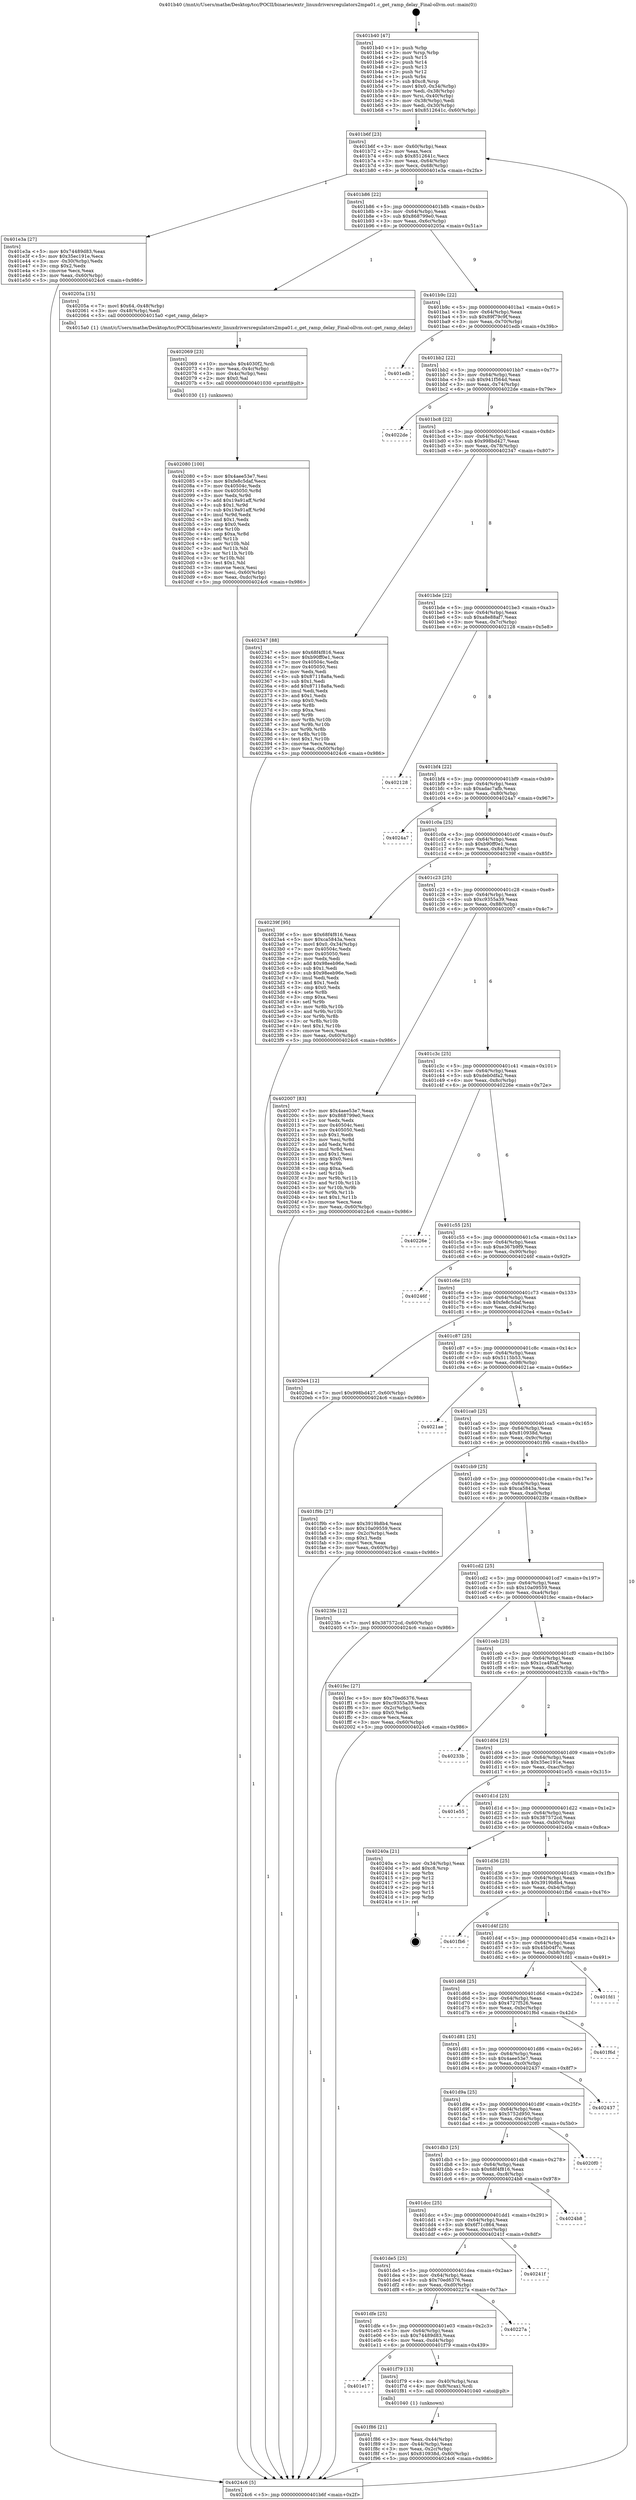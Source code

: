 digraph "0x401b40" {
  label = "0x401b40 (/mnt/c/Users/mathe/Desktop/tcc/POCII/binaries/extr_linuxdriversregulators2mpa01.c_get_ramp_delay_Final-ollvm.out::main(0))"
  labelloc = "t"
  node[shape=record]

  Entry [label="",width=0.3,height=0.3,shape=circle,fillcolor=black,style=filled]
  "0x401b6f" [label="{
     0x401b6f [23]\l
     | [instrs]\l
     &nbsp;&nbsp;0x401b6f \<+3\>: mov -0x60(%rbp),%eax\l
     &nbsp;&nbsp;0x401b72 \<+2\>: mov %eax,%ecx\l
     &nbsp;&nbsp;0x401b74 \<+6\>: sub $0x8512641c,%ecx\l
     &nbsp;&nbsp;0x401b7a \<+3\>: mov %eax,-0x64(%rbp)\l
     &nbsp;&nbsp;0x401b7d \<+3\>: mov %ecx,-0x68(%rbp)\l
     &nbsp;&nbsp;0x401b80 \<+6\>: je 0000000000401e3a \<main+0x2fa\>\l
  }"]
  "0x401e3a" [label="{
     0x401e3a [27]\l
     | [instrs]\l
     &nbsp;&nbsp;0x401e3a \<+5\>: mov $0x74489d83,%eax\l
     &nbsp;&nbsp;0x401e3f \<+5\>: mov $0x35ec191e,%ecx\l
     &nbsp;&nbsp;0x401e44 \<+3\>: mov -0x30(%rbp),%edx\l
     &nbsp;&nbsp;0x401e47 \<+3\>: cmp $0x2,%edx\l
     &nbsp;&nbsp;0x401e4a \<+3\>: cmovne %ecx,%eax\l
     &nbsp;&nbsp;0x401e4d \<+3\>: mov %eax,-0x60(%rbp)\l
     &nbsp;&nbsp;0x401e50 \<+5\>: jmp 00000000004024c6 \<main+0x986\>\l
  }"]
  "0x401b86" [label="{
     0x401b86 [22]\l
     | [instrs]\l
     &nbsp;&nbsp;0x401b86 \<+5\>: jmp 0000000000401b8b \<main+0x4b\>\l
     &nbsp;&nbsp;0x401b8b \<+3\>: mov -0x64(%rbp),%eax\l
     &nbsp;&nbsp;0x401b8e \<+5\>: sub $0x868799e0,%eax\l
     &nbsp;&nbsp;0x401b93 \<+3\>: mov %eax,-0x6c(%rbp)\l
     &nbsp;&nbsp;0x401b96 \<+6\>: je 000000000040205a \<main+0x51a\>\l
  }"]
  "0x4024c6" [label="{
     0x4024c6 [5]\l
     | [instrs]\l
     &nbsp;&nbsp;0x4024c6 \<+5\>: jmp 0000000000401b6f \<main+0x2f\>\l
  }"]
  "0x401b40" [label="{
     0x401b40 [47]\l
     | [instrs]\l
     &nbsp;&nbsp;0x401b40 \<+1\>: push %rbp\l
     &nbsp;&nbsp;0x401b41 \<+3\>: mov %rsp,%rbp\l
     &nbsp;&nbsp;0x401b44 \<+2\>: push %r15\l
     &nbsp;&nbsp;0x401b46 \<+2\>: push %r14\l
     &nbsp;&nbsp;0x401b48 \<+2\>: push %r13\l
     &nbsp;&nbsp;0x401b4a \<+2\>: push %r12\l
     &nbsp;&nbsp;0x401b4c \<+1\>: push %rbx\l
     &nbsp;&nbsp;0x401b4d \<+7\>: sub $0xc8,%rsp\l
     &nbsp;&nbsp;0x401b54 \<+7\>: movl $0x0,-0x34(%rbp)\l
     &nbsp;&nbsp;0x401b5b \<+3\>: mov %edi,-0x38(%rbp)\l
     &nbsp;&nbsp;0x401b5e \<+4\>: mov %rsi,-0x40(%rbp)\l
     &nbsp;&nbsp;0x401b62 \<+3\>: mov -0x38(%rbp),%edi\l
     &nbsp;&nbsp;0x401b65 \<+3\>: mov %edi,-0x30(%rbp)\l
     &nbsp;&nbsp;0x401b68 \<+7\>: movl $0x8512641c,-0x60(%rbp)\l
  }"]
  Exit [label="",width=0.3,height=0.3,shape=circle,fillcolor=black,style=filled,peripheries=2]
  "0x40205a" [label="{
     0x40205a [15]\l
     | [instrs]\l
     &nbsp;&nbsp;0x40205a \<+7\>: movl $0x64,-0x48(%rbp)\l
     &nbsp;&nbsp;0x402061 \<+3\>: mov -0x48(%rbp),%edi\l
     &nbsp;&nbsp;0x402064 \<+5\>: call 00000000004015a0 \<get_ramp_delay\>\l
     | [calls]\l
     &nbsp;&nbsp;0x4015a0 \{1\} (/mnt/c/Users/mathe/Desktop/tcc/POCII/binaries/extr_linuxdriversregulators2mpa01.c_get_ramp_delay_Final-ollvm.out::get_ramp_delay)\l
  }"]
  "0x401b9c" [label="{
     0x401b9c [22]\l
     | [instrs]\l
     &nbsp;&nbsp;0x401b9c \<+5\>: jmp 0000000000401ba1 \<main+0x61\>\l
     &nbsp;&nbsp;0x401ba1 \<+3\>: mov -0x64(%rbp),%eax\l
     &nbsp;&nbsp;0x401ba4 \<+5\>: sub $0x89f79c9f,%eax\l
     &nbsp;&nbsp;0x401ba9 \<+3\>: mov %eax,-0x70(%rbp)\l
     &nbsp;&nbsp;0x401bac \<+6\>: je 0000000000401edb \<main+0x39b\>\l
  }"]
  "0x402080" [label="{
     0x402080 [100]\l
     | [instrs]\l
     &nbsp;&nbsp;0x402080 \<+5\>: mov $0x4aee53e7,%esi\l
     &nbsp;&nbsp;0x402085 \<+5\>: mov $0xfe8c5daf,%ecx\l
     &nbsp;&nbsp;0x40208a \<+7\>: mov 0x40504c,%edx\l
     &nbsp;&nbsp;0x402091 \<+8\>: mov 0x405050,%r8d\l
     &nbsp;&nbsp;0x402099 \<+3\>: mov %edx,%r9d\l
     &nbsp;&nbsp;0x40209c \<+7\>: add $0x19a91aff,%r9d\l
     &nbsp;&nbsp;0x4020a3 \<+4\>: sub $0x1,%r9d\l
     &nbsp;&nbsp;0x4020a7 \<+7\>: sub $0x19a91aff,%r9d\l
     &nbsp;&nbsp;0x4020ae \<+4\>: imul %r9d,%edx\l
     &nbsp;&nbsp;0x4020b2 \<+3\>: and $0x1,%edx\l
     &nbsp;&nbsp;0x4020b5 \<+3\>: cmp $0x0,%edx\l
     &nbsp;&nbsp;0x4020b8 \<+4\>: sete %r10b\l
     &nbsp;&nbsp;0x4020bc \<+4\>: cmp $0xa,%r8d\l
     &nbsp;&nbsp;0x4020c0 \<+4\>: setl %r11b\l
     &nbsp;&nbsp;0x4020c4 \<+3\>: mov %r10b,%bl\l
     &nbsp;&nbsp;0x4020c7 \<+3\>: and %r11b,%bl\l
     &nbsp;&nbsp;0x4020ca \<+3\>: xor %r11b,%r10b\l
     &nbsp;&nbsp;0x4020cd \<+3\>: or %r10b,%bl\l
     &nbsp;&nbsp;0x4020d0 \<+3\>: test $0x1,%bl\l
     &nbsp;&nbsp;0x4020d3 \<+3\>: cmovne %ecx,%esi\l
     &nbsp;&nbsp;0x4020d6 \<+3\>: mov %esi,-0x60(%rbp)\l
     &nbsp;&nbsp;0x4020d9 \<+6\>: mov %eax,-0xdc(%rbp)\l
     &nbsp;&nbsp;0x4020df \<+5\>: jmp 00000000004024c6 \<main+0x986\>\l
  }"]
  "0x401edb" [label="{
     0x401edb\l
  }", style=dashed]
  "0x401bb2" [label="{
     0x401bb2 [22]\l
     | [instrs]\l
     &nbsp;&nbsp;0x401bb2 \<+5\>: jmp 0000000000401bb7 \<main+0x77\>\l
     &nbsp;&nbsp;0x401bb7 \<+3\>: mov -0x64(%rbp),%eax\l
     &nbsp;&nbsp;0x401bba \<+5\>: sub $0x941f564d,%eax\l
     &nbsp;&nbsp;0x401bbf \<+3\>: mov %eax,-0x74(%rbp)\l
     &nbsp;&nbsp;0x401bc2 \<+6\>: je 00000000004022de \<main+0x79e\>\l
  }"]
  "0x402069" [label="{
     0x402069 [23]\l
     | [instrs]\l
     &nbsp;&nbsp;0x402069 \<+10\>: movabs $0x4030f2,%rdi\l
     &nbsp;&nbsp;0x402073 \<+3\>: mov %eax,-0x4c(%rbp)\l
     &nbsp;&nbsp;0x402076 \<+3\>: mov -0x4c(%rbp),%esi\l
     &nbsp;&nbsp;0x402079 \<+2\>: mov $0x0,%al\l
     &nbsp;&nbsp;0x40207b \<+5\>: call 0000000000401030 \<printf@plt\>\l
     | [calls]\l
     &nbsp;&nbsp;0x401030 \{1\} (unknown)\l
  }"]
  "0x4022de" [label="{
     0x4022de\l
  }", style=dashed]
  "0x401bc8" [label="{
     0x401bc8 [22]\l
     | [instrs]\l
     &nbsp;&nbsp;0x401bc8 \<+5\>: jmp 0000000000401bcd \<main+0x8d\>\l
     &nbsp;&nbsp;0x401bcd \<+3\>: mov -0x64(%rbp),%eax\l
     &nbsp;&nbsp;0x401bd0 \<+5\>: sub $0x998bd427,%eax\l
     &nbsp;&nbsp;0x401bd5 \<+3\>: mov %eax,-0x78(%rbp)\l
     &nbsp;&nbsp;0x401bd8 \<+6\>: je 0000000000402347 \<main+0x807\>\l
  }"]
  "0x401f86" [label="{
     0x401f86 [21]\l
     | [instrs]\l
     &nbsp;&nbsp;0x401f86 \<+3\>: mov %eax,-0x44(%rbp)\l
     &nbsp;&nbsp;0x401f89 \<+3\>: mov -0x44(%rbp),%eax\l
     &nbsp;&nbsp;0x401f8c \<+3\>: mov %eax,-0x2c(%rbp)\l
     &nbsp;&nbsp;0x401f8f \<+7\>: movl $0x810938d,-0x60(%rbp)\l
     &nbsp;&nbsp;0x401f96 \<+5\>: jmp 00000000004024c6 \<main+0x986\>\l
  }"]
  "0x402347" [label="{
     0x402347 [88]\l
     | [instrs]\l
     &nbsp;&nbsp;0x402347 \<+5\>: mov $0x68f4f816,%eax\l
     &nbsp;&nbsp;0x40234c \<+5\>: mov $0xb90ff0e1,%ecx\l
     &nbsp;&nbsp;0x402351 \<+7\>: mov 0x40504c,%edx\l
     &nbsp;&nbsp;0x402358 \<+7\>: mov 0x405050,%esi\l
     &nbsp;&nbsp;0x40235f \<+2\>: mov %edx,%edi\l
     &nbsp;&nbsp;0x402361 \<+6\>: sub $0x87118a8a,%edi\l
     &nbsp;&nbsp;0x402367 \<+3\>: sub $0x1,%edi\l
     &nbsp;&nbsp;0x40236a \<+6\>: add $0x87118a8a,%edi\l
     &nbsp;&nbsp;0x402370 \<+3\>: imul %edi,%edx\l
     &nbsp;&nbsp;0x402373 \<+3\>: and $0x1,%edx\l
     &nbsp;&nbsp;0x402376 \<+3\>: cmp $0x0,%edx\l
     &nbsp;&nbsp;0x402379 \<+4\>: sete %r8b\l
     &nbsp;&nbsp;0x40237d \<+3\>: cmp $0xa,%esi\l
     &nbsp;&nbsp;0x402380 \<+4\>: setl %r9b\l
     &nbsp;&nbsp;0x402384 \<+3\>: mov %r8b,%r10b\l
     &nbsp;&nbsp;0x402387 \<+3\>: and %r9b,%r10b\l
     &nbsp;&nbsp;0x40238a \<+3\>: xor %r9b,%r8b\l
     &nbsp;&nbsp;0x40238d \<+3\>: or %r8b,%r10b\l
     &nbsp;&nbsp;0x402390 \<+4\>: test $0x1,%r10b\l
     &nbsp;&nbsp;0x402394 \<+3\>: cmovne %ecx,%eax\l
     &nbsp;&nbsp;0x402397 \<+3\>: mov %eax,-0x60(%rbp)\l
     &nbsp;&nbsp;0x40239a \<+5\>: jmp 00000000004024c6 \<main+0x986\>\l
  }"]
  "0x401bde" [label="{
     0x401bde [22]\l
     | [instrs]\l
     &nbsp;&nbsp;0x401bde \<+5\>: jmp 0000000000401be3 \<main+0xa3\>\l
     &nbsp;&nbsp;0x401be3 \<+3\>: mov -0x64(%rbp),%eax\l
     &nbsp;&nbsp;0x401be6 \<+5\>: sub $0xa8e88af7,%eax\l
     &nbsp;&nbsp;0x401beb \<+3\>: mov %eax,-0x7c(%rbp)\l
     &nbsp;&nbsp;0x401bee \<+6\>: je 0000000000402128 \<main+0x5e8\>\l
  }"]
  "0x401e17" [label="{
     0x401e17\l
  }", style=dashed]
  "0x402128" [label="{
     0x402128\l
  }", style=dashed]
  "0x401bf4" [label="{
     0x401bf4 [22]\l
     | [instrs]\l
     &nbsp;&nbsp;0x401bf4 \<+5\>: jmp 0000000000401bf9 \<main+0xb9\>\l
     &nbsp;&nbsp;0x401bf9 \<+3\>: mov -0x64(%rbp),%eax\l
     &nbsp;&nbsp;0x401bfc \<+5\>: sub $0xadac7afb,%eax\l
     &nbsp;&nbsp;0x401c01 \<+3\>: mov %eax,-0x80(%rbp)\l
     &nbsp;&nbsp;0x401c04 \<+6\>: je 00000000004024a7 \<main+0x967\>\l
  }"]
  "0x401f79" [label="{
     0x401f79 [13]\l
     | [instrs]\l
     &nbsp;&nbsp;0x401f79 \<+4\>: mov -0x40(%rbp),%rax\l
     &nbsp;&nbsp;0x401f7d \<+4\>: mov 0x8(%rax),%rdi\l
     &nbsp;&nbsp;0x401f81 \<+5\>: call 0000000000401040 \<atoi@plt\>\l
     | [calls]\l
     &nbsp;&nbsp;0x401040 \{1\} (unknown)\l
  }"]
  "0x4024a7" [label="{
     0x4024a7\l
  }", style=dashed]
  "0x401c0a" [label="{
     0x401c0a [25]\l
     | [instrs]\l
     &nbsp;&nbsp;0x401c0a \<+5\>: jmp 0000000000401c0f \<main+0xcf\>\l
     &nbsp;&nbsp;0x401c0f \<+3\>: mov -0x64(%rbp),%eax\l
     &nbsp;&nbsp;0x401c12 \<+5\>: sub $0xb90ff0e1,%eax\l
     &nbsp;&nbsp;0x401c17 \<+6\>: mov %eax,-0x84(%rbp)\l
     &nbsp;&nbsp;0x401c1d \<+6\>: je 000000000040239f \<main+0x85f\>\l
  }"]
  "0x401dfe" [label="{
     0x401dfe [25]\l
     | [instrs]\l
     &nbsp;&nbsp;0x401dfe \<+5\>: jmp 0000000000401e03 \<main+0x2c3\>\l
     &nbsp;&nbsp;0x401e03 \<+3\>: mov -0x64(%rbp),%eax\l
     &nbsp;&nbsp;0x401e06 \<+5\>: sub $0x74489d83,%eax\l
     &nbsp;&nbsp;0x401e0b \<+6\>: mov %eax,-0xd4(%rbp)\l
     &nbsp;&nbsp;0x401e11 \<+6\>: je 0000000000401f79 \<main+0x439\>\l
  }"]
  "0x40239f" [label="{
     0x40239f [95]\l
     | [instrs]\l
     &nbsp;&nbsp;0x40239f \<+5\>: mov $0x68f4f816,%eax\l
     &nbsp;&nbsp;0x4023a4 \<+5\>: mov $0xca5843a,%ecx\l
     &nbsp;&nbsp;0x4023a9 \<+7\>: movl $0x0,-0x34(%rbp)\l
     &nbsp;&nbsp;0x4023b0 \<+7\>: mov 0x40504c,%edx\l
     &nbsp;&nbsp;0x4023b7 \<+7\>: mov 0x405050,%esi\l
     &nbsp;&nbsp;0x4023be \<+2\>: mov %edx,%edi\l
     &nbsp;&nbsp;0x4023c0 \<+6\>: add $0x98eeb96e,%edi\l
     &nbsp;&nbsp;0x4023c6 \<+3\>: sub $0x1,%edi\l
     &nbsp;&nbsp;0x4023c9 \<+6\>: sub $0x98eeb96e,%edi\l
     &nbsp;&nbsp;0x4023cf \<+3\>: imul %edi,%edx\l
     &nbsp;&nbsp;0x4023d2 \<+3\>: and $0x1,%edx\l
     &nbsp;&nbsp;0x4023d5 \<+3\>: cmp $0x0,%edx\l
     &nbsp;&nbsp;0x4023d8 \<+4\>: sete %r8b\l
     &nbsp;&nbsp;0x4023dc \<+3\>: cmp $0xa,%esi\l
     &nbsp;&nbsp;0x4023df \<+4\>: setl %r9b\l
     &nbsp;&nbsp;0x4023e3 \<+3\>: mov %r8b,%r10b\l
     &nbsp;&nbsp;0x4023e6 \<+3\>: and %r9b,%r10b\l
     &nbsp;&nbsp;0x4023e9 \<+3\>: xor %r9b,%r8b\l
     &nbsp;&nbsp;0x4023ec \<+3\>: or %r8b,%r10b\l
     &nbsp;&nbsp;0x4023ef \<+4\>: test $0x1,%r10b\l
     &nbsp;&nbsp;0x4023f3 \<+3\>: cmovne %ecx,%eax\l
     &nbsp;&nbsp;0x4023f6 \<+3\>: mov %eax,-0x60(%rbp)\l
     &nbsp;&nbsp;0x4023f9 \<+5\>: jmp 00000000004024c6 \<main+0x986\>\l
  }"]
  "0x401c23" [label="{
     0x401c23 [25]\l
     | [instrs]\l
     &nbsp;&nbsp;0x401c23 \<+5\>: jmp 0000000000401c28 \<main+0xe8\>\l
     &nbsp;&nbsp;0x401c28 \<+3\>: mov -0x64(%rbp),%eax\l
     &nbsp;&nbsp;0x401c2b \<+5\>: sub $0xc9355a39,%eax\l
     &nbsp;&nbsp;0x401c30 \<+6\>: mov %eax,-0x88(%rbp)\l
     &nbsp;&nbsp;0x401c36 \<+6\>: je 0000000000402007 \<main+0x4c7\>\l
  }"]
  "0x40227a" [label="{
     0x40227a\l
  }", style=dashed]
  "0x402007" [label="{
     0x402007 [83]\l
     | [instrs]\l
     &nbsp;&nbsp;0x402007 \<+5\>: mov $0x4aee53e7,%eax\l
     &nbsp;&nbsp;0x40200c \<+5\>: mov $0x868799e0,%ecx\l
     &nbsp;&nbsp;0x402011 \<+2\>: xor %edx,%edx\l
     &nbsp;&nbsp;0x402013 \<+7\>: mov 0x40504c,%esi\l
     &nbsp;&nbsp;0x40201a \<+7\>: mov 0x405050,%edi\l
     &nbsp;&nbsp;0x402021 \<+3\>: sub $0x1,%edx\l
     &nbsp;&nbsp;0x402024 \<+3\>: mov %esi,%r8d\l
     &nbsp;&nbsp;0x402027 \<+3\>: add %edx,%r8d\l
     &nbsp;&nbsp;0x40202a \<+4\>: imul %r8d,%esi\l
     &nbsp;&nbsp;0x40202e \<+3\>: and $0x1,%esi\l
     &nbsp;&nbsp;0x402031 \<+3\>: cmp $0x0,%esi\l
     &nbsp;&nbsp;0x402034 \<+4\>: sete %r9b\l
     &nbsp;&nbsp;0x402038 \<+3\>: cmp $0xa,%edi\l
     &nbsp;&nbsp;0x40203b \<+4\>: setl %r10b\l
     &nbsp;&nbsp;0x40203f \<+3\>: mov %r9b,%r11b\l
     &nbsp;&nbsp;0x402042 \<+3\>: and %r10b,%r11b\l
     &nbsp;&nbsp;0x402045 \<+3\>: xor %r10b,%r9b\l
     &nbsp;&nbsp;0x402048 \<+3\>: or %r9b,%r11b\l
     &nbsp;&nbsp;0x40204b \<+4\>: test $0x1,%r11b\l
     &nbsp;&nbsp;0x40204f \<+3\>: cmovne %ecx,%eax\l
     &nbsp;&nbsp;0x402052 \<+3\>: mov %eax,-0x60(%rbp)\l
     &nbsp;&nbsp;0x402055 \<+5\>: jmp 00000000004024c6 \<main+0x986\>\l
  }"]
  "0x401c3c" [label="{
     0x401c3c [25]\l
     | [instrs]\l
     &nbsp;&nbsp;0x401c3c \<+5\>: jmp 0000000000401c41 \<main+0x101\>\l
     &nbsp;&nbsp;0x401c41 \<+3\>: mov -0x64(%rbp),%eax\l
     &nbsp;&nbsp;0x401c44 \<+5\>: sub $0xdeb0dfa2,%eax\l
     &nbsp;&nbsp;0x401c49 \<+6\>: mov %eax,-0x8c(%rbp)\l
     &nbsp;&nbsp;0x401c4f \<+6\>: je 000000000040226e \<main+0x72e\>\l
  }"]
  "0x401de5" [label="{
     0x401de5 [25]\l
     | [instrs]\l
     &nbsp;&nbsp;0x401de5 \<+5\>: jmp 0000000000401dea \<main+0x2aa\>\l
     &nbsp;&nbsp;0x401dea \<+3\>: mov -0x64(%rbp),%eax\l
     &nbsp;&nbsp;0x401ded \<+5\>: sub $0x70ed6376,%eax\l
     &nbsp;&nbsp;0x401df2 \<+6\>: mov %eax,-0xd0(%rbp)\l
     &nbsp;&nbsp;0x401df8 \<+6\>: je 000000000040227a \<main+0x73a\>\l
  }"]
  "0x40226e" [label="{
     0x40226e\l
  }", style=dashed]
  "0x401c55" [label="{
     0x401c55 [25]\l
     | [instrs]\l
     &nbsp;&nbsp;0x401c55 \<+5\>: jmp 0000000000401c5a \<main+0x11a\>\l
     &nbsp;&nbsp;0x401c5a \<+3\>: mov -0x64(%rbp),%eax\l
     &nbsp;&nbsp;0x401c5d \<+5\>: sub $0xe367b9f9,%eax\l
     &nbsp;&nbsp;0x401c62 \<+6\>: mov %eax,-0x90(%rbp)\l
     &nbsp;&nbsp;0x401c68 \<+6\>: je 000000000040246f \<main+0x92f\>\l
  }"]
  "0x40241f" [label="{
     0x40241f\l
  }", style=dashed]
  "0x40246f" [label="{
     0x40246f\l
  }", style=dashed]
  "0x401c6e" [label="{
     0x401c6e [25]\l
     | [instrs]\l
     &nbsp;&nbsp;0x401c6e \<+5\>: jmp 0000000000401c73 \<main+0x133\>\l
     &nbsp;&nbsp;0x401c73 \<+3\>: mov -0x64(%rbp),%eax\l
     &nbsp;&nbsp;0x401c76 \<+5\>: sub $0xfe8c5daf,%eax\l
     &nbsp;&nbsp;0x401c7b \<+6\>: mov %eax,-0x94(%rbp)\l
     &nbsp;&nbsp;0x401c81 \<+6\>: je 00000000004020e4 \<main+0x5a4\>\l
  }"]
  "0x401dcc" [label="{
     0x401dcc [25]\l
     | [instrs]\l
     &nbsp;&nbsp;0x401dcc \<+5\>: jmp 0000000000401dd1 \<main+0x291\>\l
     &nbsp;&nbsp;0x401dd1 \<+3\>: mov -0x64(%rbp),%eax\l
     &nbsp;&nbsp;0x401dd4 \<+5\>: sub $0x6f71c864,%eax\l
     &nbsp;&nbsp;0x401dd9 \<+6\>: mov %eax,-0xcc(%rbp)\l
     &nbsp;&nbsp;0x401ddf \<+6\>: je 000000000040241f \<main+0x8df\>\l
  }"]
  "0x4020e4" [label="{
     0x4020e4 [12]\l
     | [instrs]\l
     &nbsp;&nbsp;0x4020e4 \<+7\>: movl $0x998bd427,-0x60(%rbp)\l
     &nbsp;&nbsp;0x4020eb \<+5\>: jmp 00000000004024c6 \<main+0x986\>\l
  }"]
  "0x401c87" [label="{
     0x401c87 [25]\l
     | [instrs]\l
     &nbsp;&nbsp;0x401c87 \<+5\>: jmp 0000000000401c8c \<main+0x14c\>\l
     &nbsp;&nbsp;0x401c8c \<+3\>: mov -0x64(%rbp),%eax\l
     &nbsp;&nbsp;0x401c8f \<+5\>: sub $0x5115b53,%eax\l
     &nbsp;&nbsp;0x401c94 \<+6\>: mov %eax,-0x98(%rbp)\l
     &nbsp;&nbsp;0x401c9a \<+6\>: je 00000000004021ae \<main+0x66e\>\l
  }"]
  "0x4024b8" [label="{
     0x4024b8\l
  }", style=dashed]
  "0x4021ae" [label="{
     0x4021ae\l
  }", style=dashed]
  "0x401ca0" [label="{
     0x401ca0 [25]\l
     | [instrs]\l
     &nbsp;&nbsp;0x401ca0 \<+5\>: jmp 0000000000401ca5 \<main+0x165\>\l
     &nbsp;&nbsp;0x401ca5 \<+3\>: mov -0x64(%rbp),%eax\l
     &nbsp;&nbsp;0x401ca8 \<+5\>: sub $0x810938d,%eax\l
     &nbsp;&nbsp;0x401cad \<+6\>: mov %eax,-0x9c(%rbp)\l
     &nbsp;&nbsp;0x401cb3 \<+6\>: je 0000000000401f9b \<main+0x45b\>\l
  }"]
  "0x401db3" [label="{
     0x401db3 [25]\l
     | [instrs]\l
     &nbsp;&nbsp;0x401db3 \<+5\>: jmp 0000000000401db8 \<main+0x278\>\l
     &nbsp;&nbsp;0x401db8 \<+3\>: mov -0x64(%rbp),%eax\l
     &nbsp;&nbsp;0x401dbb \<+5\>: sub $0x68f4f816,%eax\l
     &nbsp;&nbsp;0x401dc0 \<+6\>: mov %eax,-0xc8(%rbp)\l
     &nbsp;&nbsp;0x401dc6 \<+6\>: je 00000000004024b8 \<main+0x978\>\l
  }"]
  "0x401f9b" [label="{
     0x401f9b [27]\l
     | [instrs]\l
     &nbsp;&nbsp;0x401f9b \<+5\>: mov $0x3919b8b4,%eax\l
     &nbsp;&nbsp;0x401fa0 \<+5\>: mov $0x10a09559,%ecx\l
     &nbsp;&nbsp;0x401fa5 \<+3\>: mov -0x2c(%rbp),%edx\l
     &nbsp;&nbsp;0x401fa8 \<+3\>: cmp $0x1,%edx\l
     &nbsp;&nbsp;0x401fab \<+3\>: cmovl %ecx,%eax\l
     &nbsp;&nbsp;0x401fae \<+3\>: mov %eax,-0x60(%rbp)\l
     &nbsp;&nbsp;0x401fb1 \<+5\>: jmp 00000000004024c6 \<main+0x986\>\l
  }"]
  "0x401cb9" [label="{
     0x401cb9 [25]\l
     | [instrs]\l
     &nbsp;&nbsp;0x401cb9 \<+5\>: jmp 0000000000401cbe \<main+0x17e\>\l
     &nbsp;&nbsp;0x401cbe \<+3\>: mov -0x64(%rbp),%eax\l
     &nbsp;&nbsp;0x401cc1 \<+5\>: sub $0xca5843a,%eax\l
     &nbsp;&nbsp;0x401cc6 \<+6\>: mov %eax,-0xa0(%rbp)\l
     &nbsp;&nbsp;0x401ccc \<+6\>: je 00000000004023fe \<main+0x8be\>\l
  }"]
  "0x4020f0" [label="{
     0x4020f0\l
  }", style=dashed]
  "0x4023fe" [label="{
     0x4023fe [12]\l
     | [instrs]\l
     &nbsp;&nbsp;0x4023fe \<+7\>: movl $0x387572cd,-0x60(%rbp)\l
     &nbsp;&nbsp;0x402405 \<+5\>: jmp 00000000004024c6 \<main+0x986\>\l
  }"]
  "0x401cd2" [label="{
     0x401cd2 [25]\l
     | [instrs]\l
     &nbsp;&nbsp;0x401cd2 \<+5\>: jmp 0000000000401cd7 \<main+0x197\>\l
     &nbsp;&nbsp;0x401cd7 \<+3\>: mov -0x64(%rbp),%eax\l
     &nbsp;&nbsp;0x401cda \<+5\>: sub $0x10a09559,%eax\l
     &nbsp;&nbsp;0x401cdf \<+6\>: mov %eax,-0xa4(%rbp)\l
     &nbsp;&nbsp;0x401ce5 \<+6\>: je 0000000000401fec \<main+0x4ac\>\l
  }"]
  "0x401d9a" [label="{
     0x401d9a [25]\l
     | [instrs]\l
     &nbsp;&nbsp;0x401d9a \<+5\>: jmp 0000000000401d9f \<main+0x25f\>\l
     &nbsp;&nbsp;0x401d9f \<+3\>: mov -0x64(%rbp),%eax\l
     &nbsp;&nbsp;0x401da2 \<+5\>: sub $0x5752d950,%eax\l
     &nbsp;&nbsp;0x401da7 \<+6\>: mov %eax,-0xc4(%rbp)\l
     &nbsp;&nbsp;0x401dad \<+6\>: je 00000000004020f0 \<main+0x5b0\>\l
  }"]
  "0x401fec" [label="{
     0x401fec [27]\l
     | [instrs]\l
     &nbsp;&nbsp;0x401fec \<+5\>: mov $0x70ed6376,%eax\l
     &nbsp;&nbsp;0x401ff1 \<+5\>: mov $0xc9355a39,%ecx\l
     &nbsp;&nbsp;0x401ff6 \<+3\>: mov -0x2c(%rbp),%edx\l
     &nbsp;&nbsp;0x401ff9 \<+3\>: cmp $0x0,%edx\l
     &nbsp;&nbsp;0x401ffc \<+3\>: cmove %ecx,%eax\l
     &nbsp;&nbsp;0x401fff \<+3\>: mov %eax,-0x60(%rbp)\l
     &nbsp;&nbsp;0x402002 \<+5\>: jmp 00000000004024c6 \<main+0x986\>\l
  }"]
  "0x401ceb" [label="{
     0x401ceb [25]\l
     | [instrs]\l
     &nbsp;&nbsp;0x401ceb \<+5\>: jmp 0000000000401cf0 \<main+0x1b0\>\l
     &nbsp;&nbsp;0x401cf0 \<+3\>: mov -0x64(%rbp),%eax\l
     &nbsp;&nbsp;0x401cf3 \<+5\>: sub $0x1ca4f0af,%eax\l
     &nbsp;&nbsp;0x401cf8 \<+6\>: mov %eax,-0xa8(%rbp)\l
     &nbsp;&nbsp;0x401cfe \<+6\>: je 000000000040233b \<main+0x7fb\>\l
  }"]
  "0x402437" [label="{
     0x402437\l
  }", style=dashed]
  "0x40233b" [label="{
     0x40233b\l
  }", style=dashed]
  "0x401d04" [label="{
     0x401d04 [25]\l
     | [instrs]\l
     &nbsp;&nbsp;0x401d04 \<+5\>: jmp 0000000000401d09 \<main+0x1c9\>\l
     &nbsp;&nbsp;0x401d09 \<+3\>: mov -0x64(%rbp),%eax\l
     &nbsp;&nbsp;0x401d0c \<+5\>: sub $0x35ec191e,%eax\l
     &nbsp;&nbsp;0x401d11 \<+6\>: mov %eax,-0xac(%rbp)\l
     &nbsp;&nbsp;0x401d17 \<+6\>: je 0000000000401e55 \<main+0x315\>\l
  }"]
  "0x401d81" [label="{
     0x401d81 [25]\l
     | [instrs]\l
     &nbsp;&nbsp;0x401d81 \<+5\>: jmp 0000000000401d86 \<main+0x246\>\l
     &nbsp;&nbsp;0x401d86 \<+3\>: mov -0x64(%rbp),%eax\l
     &nbsp;&nbsp;0x401d89 \<+5\>: sub $0x4aee53e7,%eax\l
     &nbsp;&nbsp;0x401d8e \<+6\>: mov %eax,-0xc0(%rbp)\l
     &nbsp;&nbsp;0x401d94 \<+6\>: je 0000000000402437 \<main+0x8f7\>\l
  }"]
  "0x401e55" [label="{
     0x401e55\l
  }", style=dashed]
  "0x401d1d" [label="{
     0x401d1d [25]\l
     | [instrs]\l
     &nbsp;&nbsp;0x401d1d \<+5\>: jmp 0000000000401d22 \<main+0x1e2\>\l
     &nbsp;&nbsp;0x401d22 \<+3\>: mov -0x64(%rbp),%eax\l
     &nbsp;&nbsp;0x401d25 \<+5\>: sub $0x387572cd,%eax\l
     &nbsp;&nbsp;0x401d2a \<+6\>: mov %eax,-0xb0(%rbp)\l
     &nbsp;&nbsp;0x401d30 \<+6\>: je 000000000040240a \<main+0x8ca\>\l
  }"]
  "0x401f6d" [label="{
     0x401f6d\l
  }", style=dashed]
  "0x40240a" [label="{
     0x40240a [21]\l
     | [instrs]\l
     &nbsp;&nbsp;0x40240a \<+3\>: mov -0x34(%rbp),%eax\l
     &nbsp;&nbsp;0x40240d \<+7\>: add $0xc8,%rsp\l
     &nbsp;&nbsp;0x402414 \<+1\>: pop %rbx\l
     &nbsp;&nbsp;0x402415 \<+2\>: pop %r12\l
     &nbsp;&nbsp;0x402417 \<+2\>: pop %r13\l
     &nbsp;&nbsp;0x402419 \<+2\>: pop %r14\l
     &nbsp;&nbsp;0x40241b \<+2\>: pop %r15\l
     &nbsp;&nbsp;0x40241d \<+1\>: pop %rbp\l
     &nbsp;&nbsp;0x40241e \<+1\>: ret\l
  }"]
  "0x401d36" [label="{
     0x401d36 [25]\l
     | [instrs]\l
     &nbsp;&nbsp;0x401d36 \<+5\>: jmp 0000000000401d3b \<main+0x1fb\>\l
     &nbsp;&nbsp;0x401d3b \<+3\>: mov -0x64(%rbp),%eax\l
     &nbsp;&nbsp;0x401d3e \<+5\>: sub $0x3919b8b4,%eax\l
     &nbsp;&nbsp;0x401d43 \<+6\>: mov %eax,-0xb4(%rbp)\l
     &nbsp;&nbsp;0x401d49 \<+6\>: je 0000000000401fb6 \<main+0x476\>\l
  }"]
  "0x401d68" [label="{
     0x401d68 [25]\l
     | [instrs]\l
     &nbsp;&nbsp;0x401d68 \<+5\>: jmp 0000000000401d6d \<main+0x22d\>\l
     &nbsp;&nbsp;0x401d6d \<+3\>: mov -0x64(%rbp),%eax\l
     &nbsp;&nbsp;0x401d70 \<+5\>: sub $0x4727f526,%eax\l
     &nbsp;&nbsp;0x401d75 \<+6\>: mov %eax,-0xbc(%rbp)\l
     &nbsp;&nbsp;0x401d7b \<+6\>: je 0000000000401f6d \<main+0x42d\>\l
  }"]
  "0x401fb6" [label="{
     0x401fb6\l
  }", style=dashed]
  "0x401d4f" [label="{
     0x401d4f [25]\l
     | [instrs]\l
     &nbsp;&nbsp;0x401d4f \<+5\>: jmp 0000000000401d54 \<main+0x214\>\l
     &nbsp;&nbsp;0x401d54 \<+3\>: mov -0x64(%rbp),%eax\l
     &nbsp;&nbsp;0x401d57 \<+5\>: sub $0x45b04f7c,%eax\l
     &nbsp;&nbsp;0x401d5c \<+6\>: mov %eax,-0xb8(%rbp)\l
     &nbsp;&nbsp;0x401d62 \<+6\>: je 0000000000401fd1 \<main+0x491\>\l
  }"]
  "0x401fd1" [label="{
     0x401fd1\l
  }", style=dashed]
  Entry -> "0x401b40" [label=" 1"]
  "0x401b6f" -> "0x401e3a" [label=" 1"]
  "0x401b6f" -> "0x401b86" [label=" 10"]
  "0x401e3a" -> "0x4024c6" [label=" 1"]
  "0x401b40" -> "0x401b6f" [label=" 1"]
  "0x4024c6" -> "0x401b6f" [label=" 10"]
  "0x40240a" -> Exit [label=" 1"]
  "0x401b86" -> "0x40205a" [label=" 1"]
  "0x401b86" -> "0x401b9c" [label=" 9"]
  "0x4023fe" -> "0x4024c6" [label=" 1"]
  "0x401b9c" -> "0x401edb" [label=" 0"]
  "0x401b9c" -> "0x401bb2" [label=" 9"]
  "0x40239f" -> "0x4024c6" [label=" 1"]
  "0x401bb2" -> "0x4022de" [label=" 0"]
  "0x401bb2" -> "0x401bc8" [label=" 9"]
  "0x402347" -> "0x4024c6" [label=" 1"]
  "0x401bc8" -> "0x402347" [label=" 1"]
  "0x401bc8" -> "0x401bde" [label=" 8"]
  "0x4020e4" -> "0x4024c6" [label=" 1"]
  "0x401bde" -> "0x402128" [label=" 0"]
  "0x401bde" -> "0x401bf4" [label=" 8"]
  "0x402080" -> "0x4024c6" [label=" 1"]
  "0x401bf4" -> "0x4024a7" [label=" 0"]
  "0x401bf4" -> "0x401c0a" [label=" 8"]
  "0x402069" -> "0x402080" [label=" 1"]
  "0x401c0a" -> "0x40239f" [label=" 1"]
  "0x401c0a" -> "0x401c23" [label=" 7"]
  "0x402007" -> "0x4024c6" [label=" 1"]
  "0x401c23" -> "0x402007" [label=" 1"]
  "0x401c23" -> "0x401c3c" [label=" 6"]
  "0x401fec" -> "0x4024c6" [label=" 1"]
  "0x401c3c" -> "0x40226e" [label=" 0"]
  "0x401c3c" -> "0x401c55" [label=" 6"]
  "0x401f86" -> "0x4024c6" [label=" 1"]
  "0x401c55" -> "0x40246f" [label=" 0"]
  "0x401c55" -> "0x401c6e" [label=" 6"]
  "0x401f79" -> "0x401f86" [label=" 1"]
  "0x401c6e" -> "0x4020e4" [label=" 1"]
  "0x401c6e" -> "0x401c87" [label=" 5"]
  "0x401dfe" -> "0x401f79" [label=" 1"]
  "0x401c87" -> "0x4021ae" [label=" 0"]
  "0x401c87" -> "0x401ca0" [label=" 5"]
  "0x40205a" -> "0x402069" [label=" 1"]
  "0x401ca0" -> "0x401f9b" [label=" 1"]
  "0x401ca0" -> "0x401cb9" [label=" 4"]
  "0x401de5" -> "0x40227a" [label=" 0"]
  "0x401cb9" -> "0x4023fe" [label=" 1"]
  "0x401cb9" -> "0x401cd2" [label=" 3"]
  "0x401f9b" -> "0x4024c6" [label=" 1"]
  "0x401cd2" -> "0x401fec" [label=" 1"]
  "0x401cd2" -> "0x401ceb" [label=" 2"]
  "0x401dcc" -> "0x40241f" [label=" 0"]
  "0x401ceb" -> "0x40233b" [label=" 0"]
  "0x401ceb" -> "0x401d04" [label=" 2"]
  "0x401dfe" -> "0x401e17" [label=" 0"]
  "0x401d04" -> "0x401e55" [label=" 0"]
  "0x401d04" -> "0x401d1d" [label=" 2"]
  "0x401db3" -> "0x4024b8" [label=" 0"]
  "0x401d1d" -> "0x40240a" [label=" 1"]
  "0x401d1d" -> "0x401d36" [label=" 1"]
  "0x401de5" -> "0x401dfe" [label=" 1"]
  "0x401d36" -> "0x401fb6" [label=" 0"]
  "0x401d36" -> "0x401d4f" [label=" 1"]
  "0x401d9a" -> "0x4020f0" [label=" 0"]
  "0x401d4f" -> "0x401fd1" [label=" 0"]
  "0x401d4f" -> "0x401d68" [label=" 1"]
  "0x401d9a" -> "0x401db3" [label=" 1"]
  "0x401d68" -> "0x401f6d" [label=" 0"]
  "0x401d68" -> "0x401d81" [label=" 1"]
  "0x401db3" -> "0x401dcc" [label=" 1"]
  "0x401d81" -> "0x402437" [label=" 0"]
  "0x401d81" -> "0x401d9a" [label=" 1"]
  "0x401dcc" -> "0x401de5" [label=" 1"]
}
